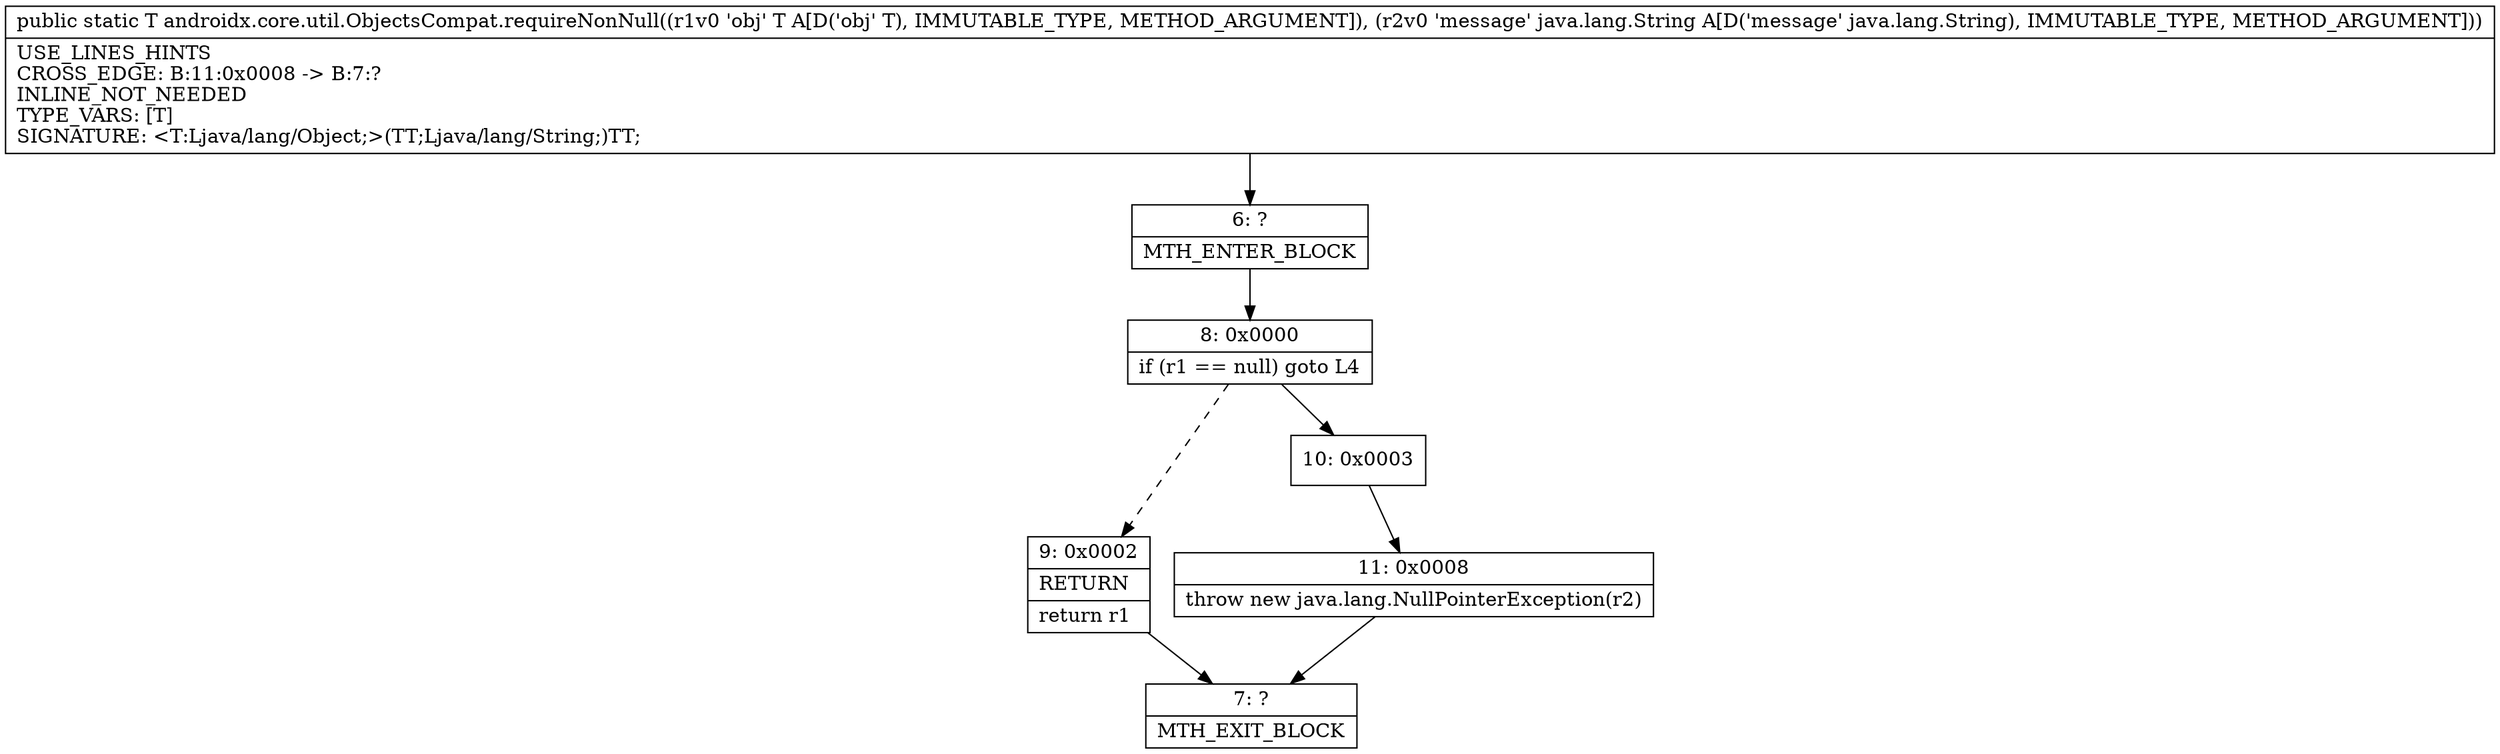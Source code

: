 digraph "CFG forandroidx.core.util.ObjectsCompat.requireNonNull(Ljava\/lang\/Object;Ljava\/lang\/String;)Ljava\/lang\/Object;" {
Node_6 [shape=record,label="{6\:\ ?|MTH_ENTER_BLOCK\l}"];
Node_8 [shape=record,label="{8\:\ 0x0000|if (r1 == null) goto L4\l}"];
Node_9 [shape=record,label="{9\:\ 0x0002|RETURN\l|return r1\l}"];
Node_7 [shape=record,label="{7\:\ ?|MTH_EXIT_BLOCK\l}"];
Node_10 [shape=record,label="{10\:\ 0x0003}"];
Node_11 [shape=record,label="{11\:\ 0x0008|throw new java.lang.NullPointerException(r2)\l}"];
MethodNode[shape=record,label="{public static T androidx.core.util.ObjectsCompat.requireNonNull((r1v0 'obj' T A[D('obj' T), IMMUTABLE_TYPE, METHOD_ARGUMENT]), (r2v0 'message' java.lang.String A[D('message' java.lang.String), IMMUTABLE_TYPE, METHOD_ARGUMENT]))  | USE_LINES_HINTS\lCROSS_EDGE: B:11:0x0008 \-\> B:7:?\lINLINE_NOT_NEEDED\lTYPE_VARS: [T]\lSIGNATURE: \<T:Ljava\/lang\/Object;\>(TT;Ljava\/lang\/String;)TT;\l}"];
MethodNode -> Node_6;Node_6 -> Node_8;
Node_8 -> Node_9[style=dashed];
Node_8 -> Node_10;
Node_9 -> Node_7;
Node_10 -> Node_11;
Node_11 -> Node_7;
}


